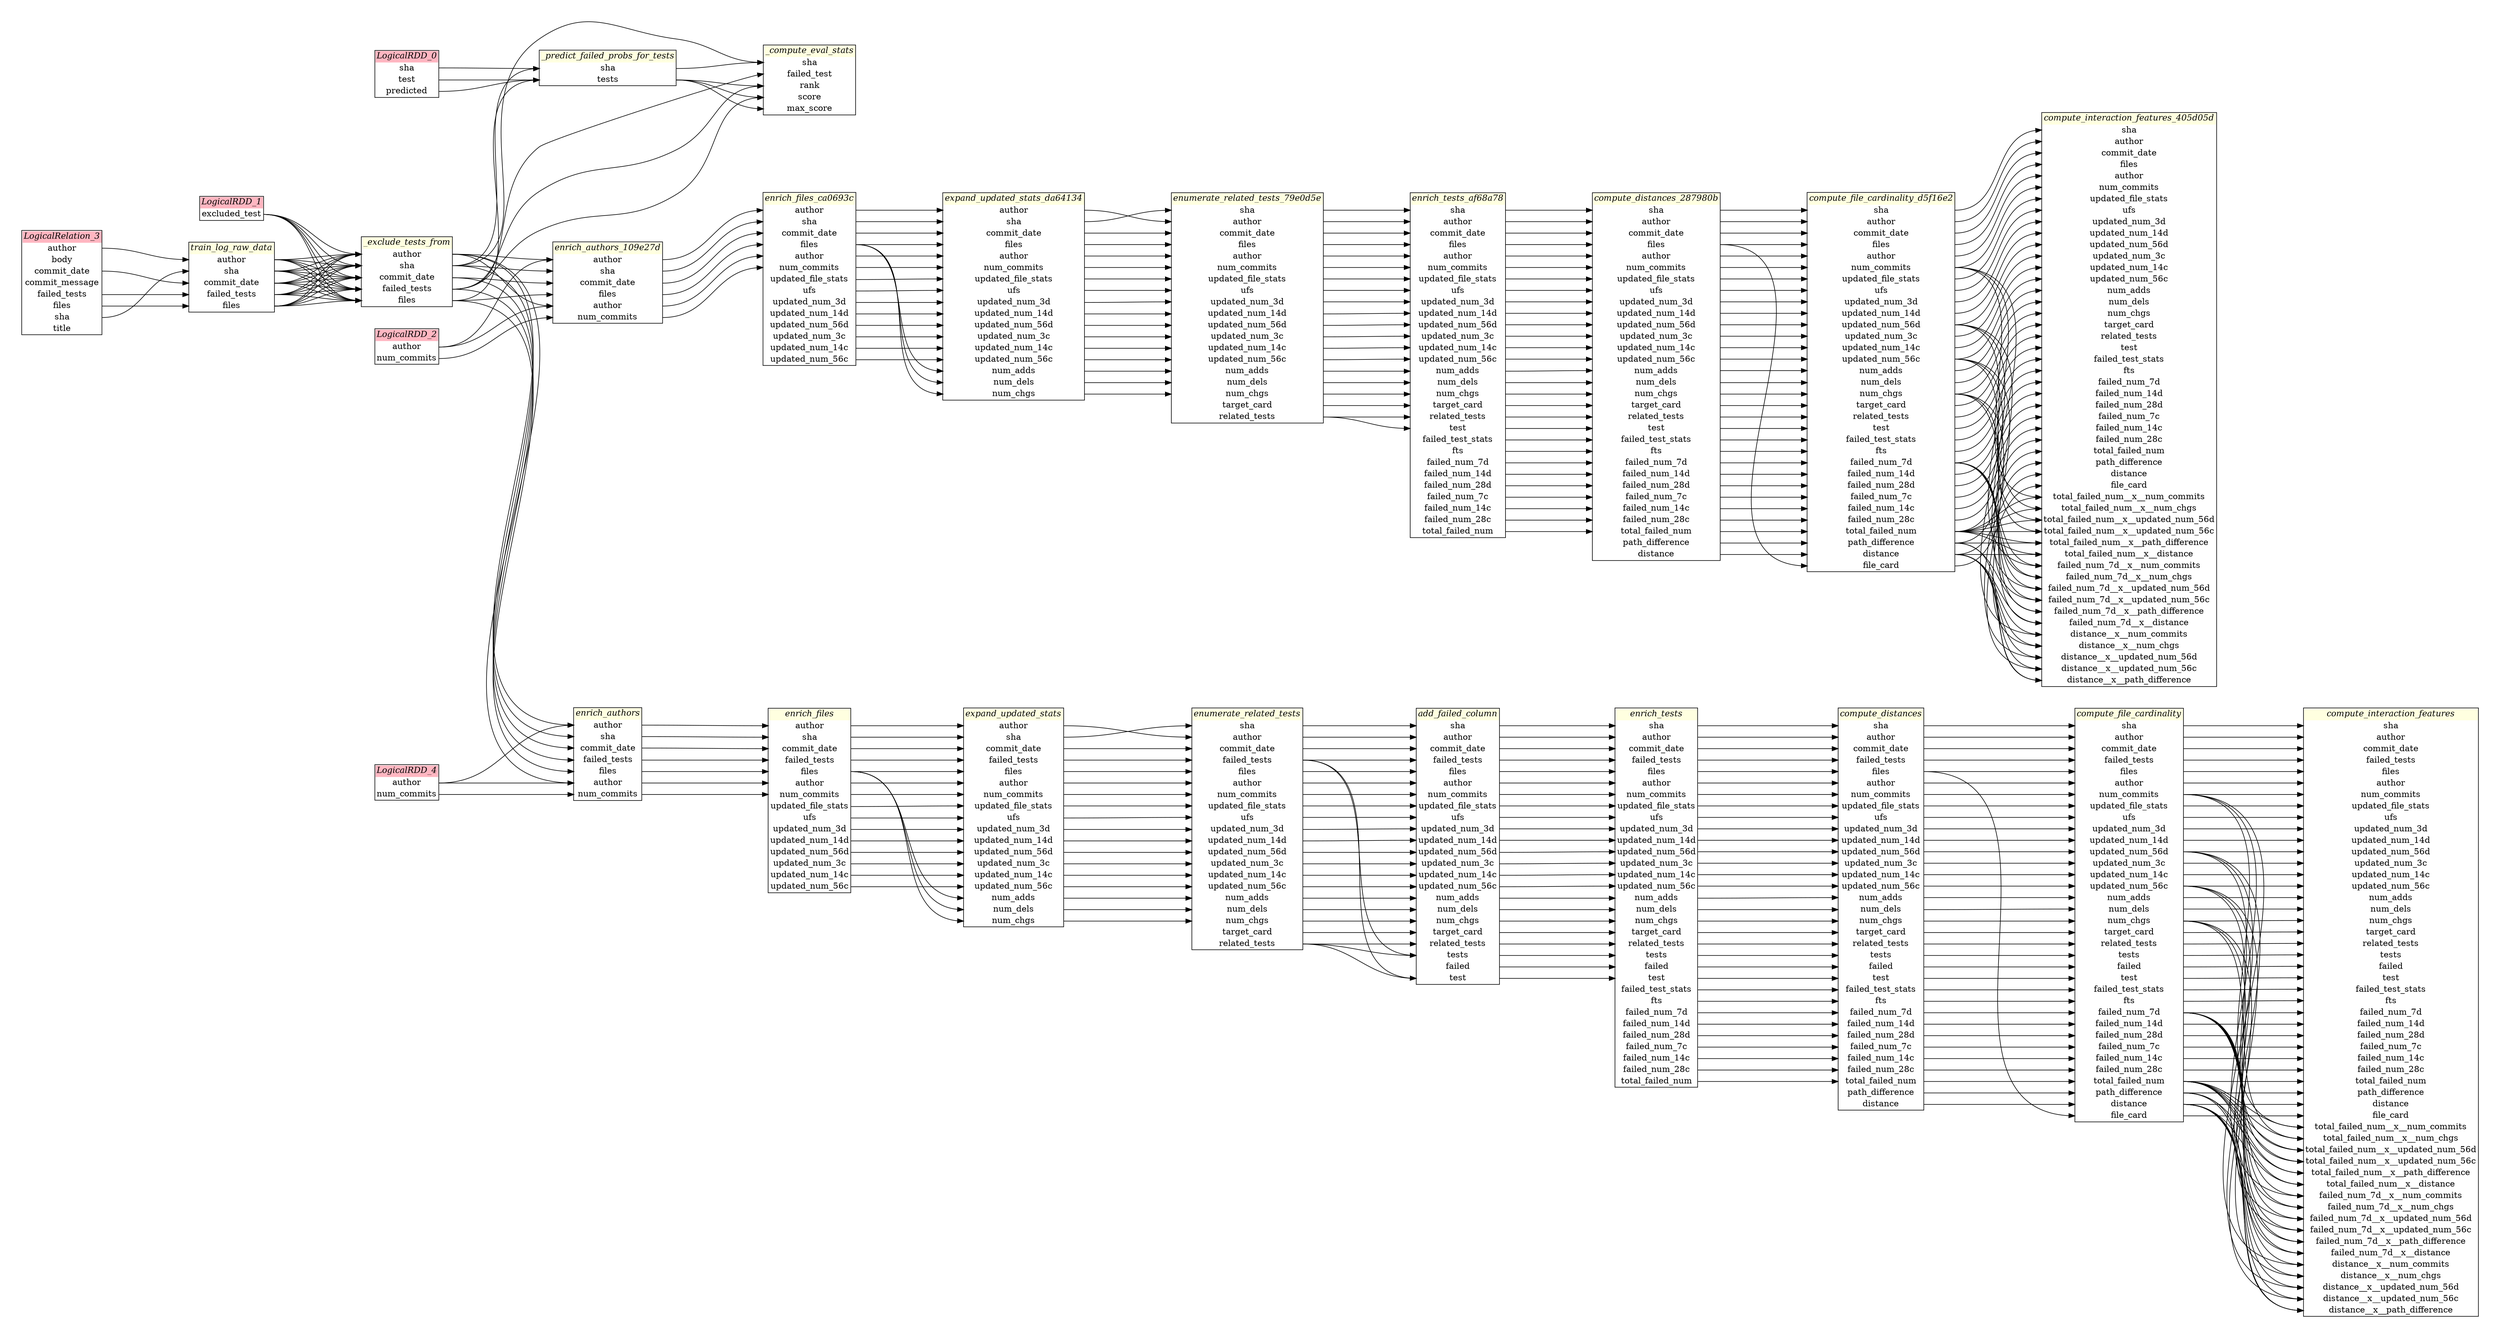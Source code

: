 
digraph {
  graph [pad="0.5", nodesep="0.5", ranksep="2", fontname="Helvetica"];
  node [shape=plain]
  rankdir=LR;

  
"LogicalRDD_0" [label=<
<table border="1" cellborder="0" cellspacing="0">
  <tr><td bgcolor="lightpink" port="nodeName"><i>LogicalRDD_0</i></td></tr>
  <tr><td port="0">sha</td></tr>
<tr><td port="1">test</td></tr>
<tr><td port="2">predicted</td></tr>
</table>>];
     

"LogicalRDD_1" [label=<
<table border="1" cellborder="0" cellspacing="0">
  <tr><td bgcolor="lightpink" port="nodeName"><i>LogicalRDD_1</i></td></tr>
  <tr><td port="0">excluded_test</td></tr>
</table>>];
     

"LogicalRDD_2" [label=<
<table border="1" cellborder="0" cellspacing="0">
  <tr><td bgcolor="lightpink" port="nodeName"><i>LogicalRDD_2</i></td></tr>
  <tr><td port="0">author</td></tr>
<tr><td port="1">num_commits</td></tr>
</table>>];
     

"LogicalRDD_4" [label=<
<table border="1" cellborder="0" cellspacing="0">
  <tr><td bgcolor="lightpink" port="nodeName"><i>LogicalRDD_4</i></td></tr>
  <tr><td port="0">author</td></tr>
<tr><td port="1">num_commits</td></tr>
</table>>];
     

"LogicalRelation_3" [label=<
<table border="1" cellborder="0" cellspacing="0">
  <tr><td bgcolor="lightpink" port="nodeName"><i>LogicalRelation_3</i></td></tr>
  <tr><td port="0">author</td></tr>
<tr><td port="1">body</td></tr>
<tr><td port="2">commit_date</td></tr>
<tr><td port="3">commit_message</td></tr>
<tr><td port="4">failed_tests</td></tr>
<tr><td port="5">files</td></tr>
<tr><td port="6">sha</td></tr>
<tr><td port="7">title</td></tr>
</table>>];
     

"_compute_eval_stats" [label=<
<table border="1" cellborder="0" cellspacing="0">
  <tr><td bgcolor="lightyellow" port="nodeName"><i>_compute_eval_stats</i></td></tr>
  <tr><td port="0">sha</td></tr>
<tr><td port="1">failed_test</td></tr>
<tr><td port="2">rank</td></tr>
<tr><td port="3">score</td></tr>
<tr><td port="4">max_score</td></tr>
</table>>];
     

"_exclude_tests_from" [label=<
<table border="1" cellborder="0" cellspacing="0">
  <tr><td bgcolor="lightyellow" port="nodeName"><i>_exclude_tests_from</i></td></tr>
  <tr><td port="0">author</td></tr>
<tr><td port="1">sha</td></tr>
<tr><td port="2">commit_date</td></tr>
<tr><td port="3">failed_tests</td></tr>
<tr><td port="4">files</td></tr>
</table>>];
     

"_predict_failed_probs_for_tests" [label=<
<table border="1" cellborder="0" cellspacing="0">
  <tr><td bgcolor="lightyellow" port="nodeName"><i>_predict_failed_probs_for_tests</i></td></tr>
  <tr><td port="0">sha</td></tr>
<tr><td port="1">tests</td></tr>
</table>>];
     

"add_failed_column" [label=<
<table border="1" cellborder="0" cellspacing="0">
  <tr><td bgcolor="lightyellow" port="nodeName"><i>add_failed_column</i></td></tr>
  <tr><td port="0">sha</td></tr>
<tr><td port="1">author</td></tr>
<tr><td port="2">commit_date</td></tr>
<tr><td port="3">failed_tests</td></tr>
<tr><td port="4">files</td></tr>
<tr><td port="5">author</td></tr>
<tr><td port="6">num_commits</td></tr>
<tr><td port="7">updated_file_stats</td></tr>
<tr><td port="8">ufs</td></tr>
<tr><td port="9">updated_num_3d</td></tr>
<tr><td port="10">updated_num_14d</td></tr>
<tr><td port="11">updated_num_56d</td></tr>
<tr><td port="12">updated_num_3c</td></tr>
<tr><td port="13">updated_num_14c</td></tr>
<tr><td port="14">updated_num_56c</td></tr>
<tr><td port="15">num_adds</td></tr>
<tr><td port="16">num_dels</td></tr>
<tr><td port="17">num_chgs</td></tr>
<tr><td port="18">target_card</td></tr>
<tr><td port="19">related_tests</td></tr>
<tr><td port="20">tests</td></tr>
<tr><td port="21">failed</td></tr>
<tr><td port="22">test</td></tr>
</table>>];
     

"compute_distances" [label=<
<table border="1" cellborder="0" cellspacing="0">
  <tr><td bgcolor="lightyellow" port="nodeName"><i>compute_distances</i></td></tr>
  <tr><td port="0">sha</td></tr>
<tr><td port="1">author</td></tr>
<tr><td port="2">commit_date</td></tr>
<tr><td port="3">failed_tests</td></tr>
<tr><td port="4">files</td></tr>
<tr><td port="5">author</td></tr>
<tr><td port="6">num_commits</td></tr>
<tr><td port="7">updated_file_stats</td></tr>
<tr><td port="8">ufs</td></tr>
<tr><td port="9">updated_num_3d</td></tr>
<tr><td port="10">updated_num_14d</td></tr>
<tr><td port="11">updated_num_56d</td></tr>
<tr><td port="12">updated_num_3c</td></tr>
<tr><td port="13">updated_num_14c</td></tr>
<tr><td port="14">updated_num_56c</td></tr>
<tr><td port="15">num_adds</td></tr>
<tr><td port="16">num_dels</td></tr>
<tr><td port="17">num_chgs</td></tr>
<tr><td port="18">target_card</td></tr>
<tr><td port="19">related_tests</td></tr>
<tr><td port="20">tests</td></tr>
<tr><td port="21">failed</td></tr>
<tr><td port="22">test</td></tr>
<tr><td port="23">failed_test_stats</td></tr>
<tr><td port="24">fts</td></tr>
<tr><td port="25">failed_num_7d</td></tr>
<tr><td port="26">failed_num_14d</td></tr>
<tr><td port="27">failed_num_28d</td></tr>
<tr><td port="28">failed_num_7c</td></tr>
<tr><td port="29">failed_num_14c</td></tr>
<tr><td port="30">failed_num_28c</td></tr>
<tr><td port="31">total_failed_num</td></tr>
<tr><td port="32">path_difference</td></tr>
<tr><td port="33">distance</td></tr>
</table>>];
     

"compute_distances_287980b" [label=<
<table border="1" cellborder="0" cellspacing="0">
  <tr><td bgcolor="lightyellow" port="nodeName"><i>compute_distances_287980b</i></td></tr>
  <tr><td port="0">sha</td></tr>
<tr><td port="1">author</td></tr>
<tr><td port="2">commit_date</td></tr>
<tr><td port="3">files</td></tr>
<tr><td port="4">author</td></tr>
<tr><td port="5">num_commits</td></tr>
<tr><td port="6">updated_file_stats</td></tr>
<tr><td port="7">ufs</td></tr>
<tr><td port="8">updated_num_3d</td></tr>
<tr><td port="9">updated_num_14d</td></tr>
<tr><td port="10">updated_num_56d</td></tr>
<tr><td port="11">updated_num_3c</td></tr>
<tr><td port="12">updated_num_14c</td></tr>
<tr><td port="13">updated_num_56c</td></tr>
<tr><td port="14">num_adds</td></tr>
<tr><td port="15">num_dels</td></tr>
<tr><td port="16">num_chgs</td></tr>
<tr><td port="17">target_card</td></tr>
<tr><td port="18">related_tests</td></tr>
<tr><td port="19">test</td></tr>
<tr><td port="20">failed_test_stats</td></tr>
<tr><td port="21">fts</td></tr>
<tr><td port="22">failed_num_7d</td></tr>
<tr><td port="23">failed_num_14d</td></tr>
<tr><td port="24">failed_num_28d</td></tr>
<tr><td port="25">failed_num_7c</td></tr>
<tr><td port="26">failed_num_14c</td></tr>
<tr><td port="27">failed_num_28c</td></tr>
<tr><td port="28">total_failed_num</td></tr>
<tr><td port="29">path_difference</td></tr>
<tr><td port="30">distance</td></tr>
</table>>];
     

"compute_file_cardinality" [label=<
<table border="1" cellborder="0" cellspacing="0">
  <tr><td bgcolor="lightyellow" port="nodeName"><i>compute_file_cardinality</i></td></tr>
  <tr><td port="0">sha</td></tr>
<tr><td port="1">author</td></tr>
<tr><td port="2">commit_date</td></tr>
<tr><td port="3">failed_tests</td></tr>
<tr><td port="4">files</td></tr>
<tr><td port="5">author</td></tr>
<tr><td port="6">num_commits</td></tr>
<tr><td port="7">updated_file_stats</td></tr>
<tr><td port="8">ufs</td></tr>
<tr><td port="9">updated_num_3d</td></tr>
<tr><td port="10">updated_num_14d</td></tr>
<tr><td port="11">updated_num_56d</td></tr>
<tr><td port="12">updated_num_3c</td></tr>
<tr><td port="13">updated_num_14c</td></tr>
<tr><td port="14">updated_num_56c</td></tr>
<tr><td port="15">num_adds</td></tr>
<tr><td port="16">num_dels</td></tr>
<tr><td port="17">num_chgs</td></tr>
<tr><td port="18">target_card</td></tr>
<tr><td port="19">related_tests</td></tr>
<tr><td port="20">tests</td></tr>
<tr><td port="21">failed</td></tr>
<tr><td port="22">test</td></tr>
<tr><td port="23">failed_test_stats</td></tr>
<tr><td port="24">fts</td></tr>
<tr><td port="25">failed_num_7d</td></tr>
<tr><td port="26">failed_num_14d</td></tr>
<tr><td port="27">failed_num_28d</td></tr>
<tr><td port="28">failed_num_7c</td></tr>
<tr><td port="29">failed_num_14c</td></tr>
<tr><td port="30">failed_num_28c</td></tr>
<tr><td port="31">total_failed_num</td></tr>
<tr><td port="32">path_difference</td></tr>
<tr><td port="33">distance</td></tr>
<tr><td port="34">file_card</td></tr>
</table>>];
     

"compute_file_cardinality_d5f16e2" [label=<
<table border="1" cellborder="0" cellspacing="0">
  <tr><td bgcolor="lightyellow" port="nodeName"><i>compute_file_cardinality_d5f16e2</i></td></tr>
  <tr><td port="0">sha</td></tr>
<tr><td port="1">author</td></tr>
<tr><td port="2">commit_date</td></tr>
<tr><td port="3">files</td></tr>
<tr><td port="4">author</td></tr>
<tr><td port="5">num_commits</td></tr>
<tr><td port="6">updated_file_stats</td></tr>
<tr><td port="7">ufs</td></tr>
<tr><td port="8">updated_num_3d</td></tr>
<tr><td port="9">updated_num_14d</td></tr>
<tr><td port="10">updated_num_56d</td></tr>
<tr><td port="11">updated_num_3c</td></tr>
<tr><td port="12">updated_num_14c</td></tr>
<tr><td port="13">updated_num_56c</td></tr>
<tr><td port="14">num_adds</td></tr>
<tr><td port="15">num_dels</td></tr>
<tr><td port="16">num_chgs</td></tr>
<tr><td port="17">target_card</td></tr>
<tr><td port="18">related_tests</td></tr>
<tr><td port="19">test</td></tr>
<tr><td port="20">failed_test_stats</td></tr>
<tr><td port="21">fts</td></tr>
<tr><td port="22">failed_num_7d</td></tr>
<tr><td port="23">failed_num_14d</td></tr>
<tr><td port="24">failed_num_28d</td></tr>
<tr><td port="25">failed_num_7c</td></tr>
<tr><td port="26">failed_num_14c</td></tr>
<tr><td port="27">failed_num_28c</td></tr>
<tr><td port="28">total_failed_num</td></tr>
<tr><td port="29">path_difference</td></tr>
<tr><td port="30">distance</td></tr>
<tr><td port="31">file_card</td></tr>
</table>>];
     

"compute_interaction_features" [label=<
<table border="1" cellborder="0" cellspacing="0">
  <tr><td bgcolor="lightyellow" port="nodeName"><i>compute_interaction_features</i></td></tr>
  <tr><td port="0">sha</td></tr>
<tr><td port="1">author</td></tr>
<tr><td port="2">commit_date</td></tr>
<tr><td port="3">failed_tests</td></tr>
<tr><td port="4">files</td></tr>
<tr><td port="5">author</td></tr>
<tr><td port="6">num_commits</td></tr>
<tr><td port="7">updated_file_stats</td></tr>
<tr><td port="8">ufs</td></tr>
<tr><td port="9">updated_num_3d</td></tr>
<tr><td port="10">updated_num_14d</td></tr>
<tr><td port="11">updated_num_56d</td></tr>
<tr><td port="12">updated_num_3c</td></tr>
<tr><td port="13">updated_num_14c</td></tr>
<tr><td port="14">updated_num_56c</td></tr>
<tr><td port="15">num_adds</td></tr>
<tr><td port="16">num_dels</td></tr>
<tr><td port="17">num_chgs</td></tr>
<tr><td port="18">target_card</td></tr>
<tr><td port="19">related_tests</td></tr>
<tr><td port="20">tests</td></tr>
<tr><td port="21">failed</td></tr>
<tr><td port="22">test</td></tr>
<tr><td port="23">failed_test_stats</td></tr>
<tr><td port="24">fts</td></tr>
<tr><td port="25">failed_num_7d</td></tr>
<tr><td port="26">failed_num_14d</td></tr>
<tr><td port="27">failed_num_28d</td></tr>
<tr><td port="28">failed_num_7c</td></tr>
<tr><td port="29">failed_num_14c</td></tr>
<tr><td port="30">failed_num_28c</td></tr>
<tr><td port="31">total_failed_num</td></tr>
<tr><td port="32">path_difference</td></tr>
<tr><td port="33">distance</td></tr>
<tr><td port="34">file_card</td></tr>
<tr><td port="35">total_failed_num__x__num_commits</td></tr>
<tr><td port="36">total_failed_num__x__num_chgs</td></tr>
<tr><td port="37">total_failed_num__x__updated_num_56d</td></tr>
<tr><td port="38">total_failed_num__x__updated_num_56c</td></tr>
<tr><td port="39">total_failed_num__x__path_difference</td></tr>
<tr><td port="40">total_failed_num__x__distance</td></tr>
<tr><td port="41">failed_num_7d__x__num_commits</td></tr>
<tr><td port="42">failed_num_7d__x__num_chgs</td></tr>
<tr><td port="43">failed_num_7d__x__updated_num_56d</td></tr>
<tr><td port="44">failed_num_7d__x__updated_num_56c</td></tr>
<tr><td port="45">failed_num_7d__x__path_difference</td></tr>
<tr><td port="46">failed_num_7d__x__distance</td></tr>
<tr><td port="47">distance__x__num_commits</td></tr>
<tr><td port="48">distance__x__num_chgs</td></tr>
<tr><td port="49">distance__x__updated_num_56d</td></tr>
<tr><td port="50">distance__x__updated_num_56c</td></tr>
<tr><td port="51">distance__x__path_difference</td></tr>
</table>>];
     

"compute_interaction_features_405d05d" [label=<
<table border="1" cellborder="0" cellspacing="0">
  <tr><td bgcolor="lightyellow" port="nodeName"><i>compute_interaction_features_405d05d</i></td></tr>
  <tr><td port="0">sha</td></tr>
<tr><td port="1">author</td></tr>
<tr><td port="2">commit_date</td></tr>
<tr><td port="3">files</td></tr>
<tr><td port="4">author</td></tr>
<tr><td port="5">num_commits</td></tr>
<tr><td port="6">updated_file_stats</td></tr>
<tr><td port="7">ufs</td></tr>
<tr><td port="8">updated_num_3d</td></tr>
<tr><td port="9">updated_num_14d</td></tr>
<tr><td port="10">updated_num_56d</td></tr>
<tr><td port="11">updated_num_3c</td></tr>
<tr><td port="12">updated_num_14c</td></tr>
<tr><td port="13">updated_num_56c</td></tr>
<tr><td port="14">num_adds</td></tr>
<tr><td port="15">num_dels</td></tr>
<tr><td port="16">num_chgs</td></tr>
<tr><td port="17">target_card</td></tr>
<tr><td port="18">related_tests</td></tr>
<tr><td port="19">test</td></tr>
<tr><td port="20">failed_test_stats</td></tr>
<tr><td port="21">fts</td></tr>
<tr><td port="22">failed_num_7d</td></tr>
<tr><td port="23">failed_num_14d</td></tr>
<tr><td port="24">failed_num_28d</td></tr>
<tr><td port="25">failed_num_7c</td></tr>
<tr><td port="26">failed_num_14c</td></tr>
<tr><td port="27">failed_num_28c</td></tr>
<tr><td port="28">total_failed_num</td></tr>
<tr><td port="29">path_difference</td></tr>
<tr><td port="30">distance</td></tr>
<tr><td port="31">file_card</td></tr>
<tr><td port="32">total_failed_num__x__num_commits</td></tr>
<tr><td port="33">total_failed_num__x__num_chgs</td></tr>
<tr><td port="34">total_failed_num__x__updated_num_56d</td></tr>
<tr><td port="35">total_failed_num__x__updated_num_56c</td></tr>
<tr><td port="36">total_failed_num__x__path_difference</td></tr>
<tr><td port="37">total_failed_num__x__distance</td></tr>
<tr><td port="38">failed_num_7d__x__num_commits</td></tr>
<tr><td port="39">failed_num_7d__x__num_chgs</td></tr>
<tr><td port="40">failed_num_7d__x__updated_num_56d</td></tr>
<tr><td port="41">failed_num_7d__x__updated_num_56c</td></tr>
<tr><td port="42">failed_num_7d__x__path_difference</td></tr>
<tr><td port="43">failed_num_7d__x__distance</td></tr>
<tr><td port="44">distance__x__num_commits</td></tr>
<tr><td port="45">distance__x__num_chgs</td></tr>
<tr><td port="46">distance__x__updated_num_56d</td></tr>
<tr><td port="47">distance__x__updated_num_56c</td></tr>
<tr><td port="48">distance__x__path_difference</td></tr>
</table>>];
     

"enrich_authors" [label=<
<table border="1" cellborder="0" cellspacing="0">
  <tr><td bgcolor="lightyellow" port="nodeName"><i>enrich_authors</i></td></tr>
  <tr><td port="0">author</td></tr>
<tr><td port="1">sha</td></tr>
<tr><td port="2">commit_date</td></tr>
<tr><td port="3">failed_tests</td></tr>
<tr><td port="4">files</td></tr>
<tr><td port="5">author</td></tr>
<tr><td port="6">num_commits</td></tr>
</table>>];
     

"enrich_authors_109e27d" [label=<
<table border="1" cellborder="0" cellspacing="0">
  <tr><td bgcolor="lightyellow" port="nodeName"><i>enrich_authors_109e27d</i></td></tr>
  <tr><td port="0">author</td></tr>
<tr><td port="1">sha</td></tr>
<tr><td port="2">commit_date</td></tr>
<tr><td port="3">files</td></tr>
<tr><td port="4">author</td></tr>
<tr><td port="5">num_commits</td></tr>
</table>>];
     

"enrich_files" [label=<
<table border="1" cellborder="0" cellspacing="0">
  <tr><td bgcolor="lightyellow" port="nodeName"><i>enrich_files</i></td></tr>
  <tr><td port="0">author</td></tr>
<tr><td port="1">sha</td></tr>
<tr><td port="2">commit_date</td></tr>
<tr><td port="3">failed_tests</td></tr>
<tr><td port="4">files</td></tr>
<tr><td port="5">author</td></tr>
<tr><td port="6">num_commits</td></tr>
<tr><td port="7">updated_file_stats</td></tr>
<tr><td port="8">ufs</td></tr>
<tr><td port="9">updated_num_3d</td></tr>
<tr><td port="10">updated_num_14d</td></tr>
<tr><td port="11">updated_num_56d</td></tr>
<tr><td port="12">updated_num_3c</td></tr>
<tr><td port="13">updated_num_14c</td></tr>
<tr><td port="14">updated_num_56c</td></tr>
</table>>];
     

"enrich_files_ca0693c" [label=<
<table border="1" cellborder="0" cellspacing="0">
  <tr><td bgcolor="lightyellow" port="nodeName"><i>enrich_files_ca0693c</i></td></tr>
  <tr><td port="0">author</td></tr>
<tr><td port="1">sha</td></tr>
<tr><td port="2">commit_date</td></tr>
<tr><td port="3">files</td></tr>
<tr><td port="4">author</td></tr>
<tr><td port="5">num_commits</td></tr>
<tr><td port="6">updated_file_stats</td></tr>
<tr><td port="7">ufs</td></tr>
<tr><td port="8">updated_num_3d</td></tr>
<tr><td port="9">updated_num_14d</td></tr>
<tr><td port="10">updated_num_56d</td></tr>
<tr><td port="11">updated_num_3c</td></tr>
<tr><td port="12">updated_num_14c</td></tr>
<tr><td port="13">updated_num_56c</td></tr>
</table>>];
     

"enrich_tests" [label=<
<table border="1" cellborder="0" cellspacing="0">
  <tr><td bgcolor="lightyellow" port="nodeName"><i>enrich_tests</i></td></tr>
  <tr><td port="0">sha</td></tr>
<tr><td port="1">author</td></tr>
<tr><td port="2">commit_date</td></tr>
<tr><td port="3">failed_tests</td></tr>
<tr><td port="4">files</td></tr>
<tr><td port="5">author</td></tr>
<tr><td port="6">num_commits</td></tr>
<tr><td port="7">updated_file_stats</td></tr>
<tr><td port="8">ufs</td></tr>
<tr><td port="9">updated_num_3d</td></tr>
<tr><td port="10">updated_num_14d</td></tr>
<tr><td port="11">updated_num_56d</td></tr>
<tr><td port="12">updated_num_3c</td></tr>
<tr><td port="13">updated_num_14c</td></tr>
<tr><td port="14">updated_num_56c</td></tr>
<tr><td port="15">num_adds</td></tr>
<tr><td port="16">num_dels</td></tr>
<tr><td port="17">num_chgs</td></tr>
<tr><td port="18">target_card</td></tr>
<tr><td port="19">related_tests</td></tr>
<tr><td port="20">tests</td></tr>
<tr><td port="21">failed</td></tr>
<tr><td port="22">test</td></tr>
<tr><td port="23">failed_test_stats</td></tr>
<tr><td port="24">fts</td></tr>
<tr><td port="25">failed_num_7d</td></tr>
<tr><td port="26">failed_num_14d</td></tr>
<tr><td port="27">failed_num_28d</td></tr>
<tr><td port="28">failed_num_7c</td></tr>
<tr><td port="29">failed_num_14c</td></tr>
<tr><td port="30">failed_num_28c</td></tr>
<tr><td port="31">total_failed_num</td></tr>
</table>>];
     

"enrich_tests_af68a78" [label=<
<table border="1" cellborder="0" cellspacing="0">
  <tr><td bgcolor="lightyellow" port="nodeName"><i>enrich_tests_af68a78</i></td></tr>
  <tr><td port="0">sha</td></tr>
<tr><td port="1">author</td></tr>
<tr><td port="2">commit_date</td></tr>
<tr><td port="3">files</td></tr>
<tr><td port="4">author</td></tr>
<tr><td port="5">num_commits</td></tr>
<tr><td port="6">updated_file_stats</td></tr>
<tr><td port="7">ufs</td></tr>
<tr><td port="8">updated_num_3d</td></tr>
<tr><td port="9">updated_num_14d</td></tr>
<tr><td port="10">updated_num_56d</td></tr>
<tr><td port="11">updated_num_3c</td></tr>
<tr><td port="12">updated_num_14c</td></tr>
<tr><td port="13">updated_num_56c</td></tr>
<tr><td port="14">num_adds</td></tr>
<tr><td port="15">num_dels</td></tr>
<tr><td port="16">num_chgs</td></tr>
<tr><td port="17">target_card</td></tr>
<tr><td port="18">related_tests</td></tr>
<tr><td port="19">test</td></tr>
<tr><td port="20">failed_test_stats</td></tr>
<tr><td port="21">fts</td></tr>
<tr><td port="22">failed_num_7d</td></tr>
<tr><td port="23">failed_num_14d</td></tr>
<tr><td port="24">failed_num_28d</td></tr>
<tr><td port="25">failed_num_7c</td></tr>
<tr><td port="26">failed_num_14c</td></tr>
<tr><td port="27">failed_num_28c</td></tr>
<tr><td port="28">total_failed_num</td></tr>
</table>>];
     

"enumerate_related_tests" [label=<
<table border="1" cellborder="0" cellspacing="0">
  <tr><td bgcolor="lightyellow" port="nodeName"><i>enumerate_related_tests</i></td></tr>
  <tr><td port="0">sha</td></tr>
<tr><td port="1">author</td></tr>
<tr><td port="2">commit_date</td></tr>
<tr><td port="3">failed_tests</td></tr>
<tr><td port="4">files</td></tr>
<tr><td port="5">author</td></tr>
<tr><td port="6">num_commits</td></tr>
<tr><td port="7">updated_file_stats</td></tr>
<tr><td port="8">ufs</td></tr>
<tr><td port="9">updated_num_3d</td></tr>
<tr><td port="10">updated_num_14d</td></tr>
<tr><td port="11">updated_num_56d</td></tr>
<tr><td port="12">updated_num_3c</td></tr>
<tr><td port="13">updated_num_14c</td></tr>
<tr><td port="14">updated_num_56c</td></tr>
<tr><td port="15">num_adds</td></tr>
<tr><td port="16">num_dels</td></tr>
<tr><td port="17">num_chgs</td></tr>
<tr><td port="18">target_card</td></tr>
<tr><td port="19">related_tests</td></tr>
</table>>];
     

"enumerate_related_tests_79e0d5e" [label=<
<table border="1" cellborder="0" cellspacing="0">
  <tr><td bgcolor="lightyellow" port="nodeName"><i>enumerate_related_tests_79e0d5e</i></td></tr>
  <tr><td port="0">sha</td></tr>
<tr><td port="1">author</td></tr>
<tr><td port="2">commit_date</td></tr>
<tr><td port="3">files</td></tr>
<tr><td port="4">author</td></tr>
<tr><td port="5">num_commits</td></tr>
<tr><td port="6">updated_file_stats</td></tr>
<tr><td port="7">ufs</td></tr>
<tr><td port="8">updated_num_3d</td></tr>
<tr><td port="9">updated_num_14d</td></tr>
<tr><td port="10">updated_num_56d</td></tr>
<tr><td port="11">updated_num_3c</td></tr>
<tr><td port="12">updated_num_14c</td></tr>
<tr><td port="13">updated_num_56c</td></tr>
<tr><td port="14">num_adds</td></tr>
<tr><td port="15">num_dels</td></tr>
<tr><td port="16">num_chgs</td></tr>
<tr><td port="17">target_card</td></tr>
<tr><td port="18">related_tests</td></tr>
</table>>];
     

"expand_updated_stats" [label=<
<table border="1" cellborder="0" cellspacing="0">
  <tr><td bgcolor="lightyellow" port="nodeName"><i>expand_updated_stats</i></td></tr>
  <tr><td port="0">author</td></tr>
<tr><td port="1">sha</td></tr>
<tr><td port="2">commit_date</td></tr>
<tr><td port="3">failed_tests</td></tr>
<tr><td port="4">files</td></tr>
<tr><td port="5">author</td></tr>
<tr><td port="6">num_commits</td></tr>
<tr><td port="7">updated_file_stats</td></tr>
<tr><td port="8">ufs</td></tr>
<tr><td port="9">updated_num_3d</td></tr>
<tr><td port="10">updated_num_14d</td></tr>
<tr><td port="11">updated_num_56d</td></tr>
<tr><td port="12">updated_num_3c</td></tr>
<tr><td port="13">updated_num_14c</td></tr>
<tr><td port="14">updated_num_56c</td></tr>
<tr><td port="15">num_adds</td></tr>
<tr><td port="16">num_dels</td></tr>
<tr><td port="17">num_chgs</td></tr>
</table>>];
     

"expand_updated_stats_da64134" [label=<
<table border="1" cellborder="0" cellspacing="0">
  <tr><td bgcolor="lightyellow" port="nodeName"><i>expand_updated_stats_da64134</i></td></tr>
  <tr><td port="0">author</td></tr>
<tr><td port="1">sha</td></tr>
<tr><td port="2">commit_date</td></tr>
<tr><td port="3">files</td></tr>
<tr><td port="4">author</td></tr>
<tr><td port="5">num_commits</td></tr>
<tr><td port="6">updated_file_stats</td></tr>
<tr><td port="7">ufs</td></tr>
<tr><td port="8">updated_num_3d</td></tr>
<tr><td port="9">updated_num_14d</td></tr>
<tr><td port="10">updated_num_56d</td></tr>
<tr><td port="11">updated_num_3c</td></tr>
<tr><td port="12">updated_num_14c</td></tr>
<tr><td port="13">updated_num_56c</td></tr>
<tr><td port="14">num_adds</td></tr>
<tr><td port="15">num_dels</td></tr>
<tr><td port="16">num_chgs</td></tr>
</table>>];
     

"train_log_raw_data" [label=<
<table border="1" cellborder="0" cellspacing="0">
  <tr><td bgcolor="lightyellow" port="nodeName"><i>train_log_raw_data</i></td></tr>
  <tr><td port="0">author</td></tr>
<tr><td port="1">sha</td></tr>
<tr><td port="2">commit_date</td></tr>
<tr><td port="3">failed_tests</td></tr>
<tr><td port="4">files</td></tr>
</table>>];
     
  "LogicalRDD_0":0 -> "_predict_failed_probs_for_tests":0
"LogicalRDD_0":1 -> "_predict_failed_probs_for_tests":1
"LogicalRDD_0":2 -> "_predict_failed_probs_for_tests":1
"LogicalRDD_1":0 -> "_exclude_tests_from":0
"LogicalRDD_1":0 -> "_exclude_tests_from":1
"LogicalRDD_1":0 -> "_exclude_tests_from":2
"LogicalRDD_1":0 -> "_exclude_tests_from":3
"LogicalRDD_1":0 -> "_exclude_tests_from":4
"LogicalRDD_2":0 -> "enrich_authors_109e27d":0
"LogicalRDD_2":0 -> "enrich_authors_109e27d":4
"LogicalRDD_2":1 -> "enrich_authors_109e27d":5
"LogicalRDD_4":0 -> "enrich_authors":0
"LogicalRDD_4":0 -> "enrich_authors":5
"LogicalRDD_4":1 -> "enrich_authors":6
"LogicalRelation_3":0 -> "train_log_raw_data":0
"LogicalRelation_3":2 -> "train_log_raw_data":2
"LogicalRelation_3":4 -> "train_log_raw_data":3
"LogicalRelation_3":5 -> "train_log_raw_data":4
"LogicalRelation_3":6 -> "train_log_raw_data":1
"_exclude_tests_from":0 -> "enrich_authors":0
"_exclude_tests_from":0 -> "enrich_authors":5
"_exclude_tests_from":0 -> "enrich_authors_109e27d":0
"_exclude_tests_from":0 -> "enrich_authors_109e27d":4
"_exclude_tests_from":1 -> "_compute_eval_stats":0
"_exclude_tests_from":1 -> "_predict_failed_probs_for_tests":0
"_exclude_tests_from":1 -> "enrich_authors":1
"_exclude_tests_from":1 -> "enrich_authors_109e27d":1
"_exclude_tests_from":2 -> "enrich_authors":2
"_exclude_tests_from":2 -> "enrich_authors_109e27d":2
"_exclude_tests_from":3 -> "_compute_eval_stats":1
"_exclude_tests_from":3 -> "_compute_eval_stats":2
"_exclude_tests_from":3 -> "_compute_eval_stats":3
"_exclude_tests_from":3 -> "enrich_authors":3
"_exclude_tests_from":4 -> "_predict_failed_probs_for_tests":1
"_exclude_tests_from":4 -> "enrich_authors":4
"_exclude_tests_from":4 -> "enrich_authors_109e27d":3
"_predict_failed_probs_for_tests":0 -> "_compute_eval_stats":0
"_predict_failed_probs_for_tests":1 -> "_compute_eval_stats":2
"_predict_failed_probs_for_tests":1 -> "_compute_eval_stats":3
"_predict_failed_probs_for_tests":1 -> "_compute_eval_stats":4
"add_failed_column":0 -> "enrich_tests":0
"add_failed_column":1 -> "enrich_tests":1
"add_failed_column":10 -> "enrich_tests":10
"add_failed_column":11 -> "enrich_tests":11
"add_failed_column":12 -> "enrich_tests":12
"add_failed_column":13 -> "enrich_tests":13
"add_failed_column":14 -> "enrich_tests":14
"add_failed_column":15 -> "enrich_tests":15
"add_failed_column":16 -> "enrich_tests":16
"add_failed_column":17 -> "enrich_tests":17
"add_failed_column":18 -> "enrich_tests":18
"add_failed_column":19 -> "enrich_tests":19
"add_failed_column":2 -> "enrich_tests":2
"add_failed_column":20 -> "enrich_tests":20
"add_failed_column":21 -> "enrich_tests":21
"add_failed_column":22 -> "enrich_tests":22
"add_failed_column":3 -> "enrich_tests":3
"add_failed_column":4 -> "enrich_tests":4
"add_failed_column":5 -> "enrich_tests":5
"add_failed_column":6 -> "enrich_tests":6
"add_failed_column":7 -> "enrich_tests":7
"add_failed_column":8 -> "enrich_tests":8
"add_failed_column":9 -> "enrich_tests":9
"compute_distances":0 -> "compute_file_cardinality":0
"compute_distances":1 -> "compute_file_cardinality":1
"compute_distances":10 -> "compute_file_cardinality":10
"compute_distances":11 -> "compute_file_cardinality":11
"compute_distances":12 -> "compute_file_cardinality":12
"compute_distances":13 -> "compute_file_cardinality":13
"compute_distances":14 -> "compute_file_cardinality":14
"compute_distances":15 -> "compute_file_cardinality":15
"compute_distances":16 -> "compute_file_cardinality":16
"compute_distances":17 -> "compute_file_cardinality":17
"compute_distances":18 -> "compute_file_cardinality":18
"compute_distances":19 -> "compute_file_cardinality":19
"compute_distances":2 -> "compute_file_cardinality":2
"compute_distances":20 -> "compute_file_cardinality":20
"compute_distances":21 -> "compute_file_cardinality":21
"compute_distances":22 -> "compute_file_cardinality":22
"compute_distances":23 -> "compute_file_cardinality":23
"compute_distances":24 -> "compute_file_cardinality":24
"compute_distances":25 -> "compute_file_cardinality":25
"compute_distances":26 -> "compute_file_cardinality":26
"compute_distances":27 -> "compute_file_cardinality":27
"compute_distances":28 -> "compute_file_cardinality":28
"compute_distances":29 -> "compute_file_cardinality":29
"compute_distances":3 -> "compute_file_cardinality":3
"compute_distances":30 -> "compute_file_cardinality":30
"compute_distances":31 -> "compute_file_cardinality":31
"compute_distances":32 -> "compute_file_cardinality":32
"compute_distances":33 -> "compute_file_cardinality":33
"compute_distances":4 -> "compute_file_cardinality":34
"compute_distances":4 -> "compute_file_cardinality":4
"compute_distances":5 -> "compute_file_cardinality":5
"compute_distances":6 -> "compute_file_cardinality":6
"compute_distances":7 -> "compute_file_cardinality":7
"compute_distances":8 -> "compute_file_cardinality":8
"compute_distances":9 -> "compute_file_cardinality":9
"compute_distances_287980b":0 -> "compute_file_cardinality_d5f16e2":0
"compute_distances_287980b":1 -> "compute_file_cardinality_d5f16e2":1
"compute_distances_287980b":10 -> "compute_file_cardinality_d5f16e2":10
"compute_distances_287980b":11 -> "compute_file_cardinality_d5f16e2":11
"compute_distances_287980b":12 -> "compute_file_cardinality_d5f16e2":12
"compute_distances_287980b":13 -> "compute_file_cardinality_d5f16e2":13
"compute_distances_287980b":14 -> "compute_file_cardinality_d5f16e2":14
"compute_distances_287980b":15 -> "compute_file_cardinality_d5f16e2":15
"compute_distances_287980b":16 -> "compute_file_cardinality_d5f16e2":16
"compute_distances_287980b":17 -> "compute_file_cardinality_d5f16e2":17
"compute_distances_287980b":18 -> "compute_file_cardinality_d5f16e2":18
"compute_distances_287980b":19 -> "compute_file_cardinality_d5f16e2":19
"compute_distances_287980b":2 -> "compute_file_cardinality_d5f16e2":2
"compute_distances_287980b":20 -> "compute_file_cardinality_d5f16e2":20
"compute_distances_287980b":21 -> "compute_file_cardinality_d5f16e2":21
"compute_distances_287980b":22 -> "compute_file_cardinality_d5f16e2":22
"compute_distances_287980b":23 -> "compute_file_cardinality_d5f16e2":23
"compute_distances_287980b":24 -> "compute_file_cardinality_d5f16e2":24
"compute_distances_287980b":25 -> "compute_file_cardinality_d5f16e2":25
"compute_distances_287980b":26 -> "compute_file_cardinality_d5f16e2":26
"compute_distances_287980b":27 -> "compute_file_cardinality_d5f16e2":27
"compute_distances_287980b":28 -> "compute_file_cardinality_d5f16e2":28
"compute_distances_287980b":29 -> "compute_file_cardinality_d5f16e2":29
"compute_distances_287980b":3 -> "compute_file_cardinality_d5f16e2":3
"compute_distances_287980b":3 -> "compute_file_cardinality_d5f16e2":31
"compute_distances_287980b":30 -> "compute_file_cardinality_d5f16e2":30
"compute_distances_287980b":4 -> "compute_file_cardinality_d5f16e2":4
"compute_distances_287980b":5 -> "compute_file_cardinality_d5f16e2":5
"compute_distances_287980b":6 -> "compute_file_cardinality_d5f16e2":6
"compute_distances_287980b":7 -> "compute_file_cardinality_d5f16e2":7
"compute_distances_287980b":8 -> "compute_file_cardinality_d5f16e2":8
"compute_distances_287980b":9 -> "compute_file_cardinality_d5f16e2":9
"compute_file_cardinality":0 -> "compute_interaction_features":0
"compute_file_cardinality":1 -> "compute_interaction_features":1
"compute_file_cardinality":10 -> "compute_interaction_features":10
"compute_file_cardinality":11 -> "compute_interaction_features":11
"compute_file_cardinality":11 -> "compute_interaction_features":37
"compute_file_cardinality":11 -> "compute_interaction_features":43
"compute_file_cardinality":11 -> "compute_interaction_features":49
"compute_file_cardinality":12 -> "compute_interaction_features":12
"compute_file_cardinality":13 -> "compute_interaction_features":13
"compute_file_cardinality":14 -> "compute_interaction_features":14
"compute_file_cardinality":14 -> "compute_interaction_features":38
"compute_file_cardinality":14 -> "compute_interaction_features":44
"compute_file_cardinality":14 -> "compute_interaction_features":50
"compute_file_cardinality":15 -> "compute_interaction_features":15
"compute_file_cardinality":16 -> "compute_interaction_features":16
"compute_file_cardinality":17 -> "compute_interaction_features":17
"compute_file_cardinality":17 -> "compute_interaction_features":36
"compute_file_cardinality":17 -> "compute_interaction_features":42
"compute_file_cardinality":17 -> "compute_interaction_features":48
"compute_file_cardinality":18 -> "compute_interaction_features":18
"compute_file_cardinality":19 -> "compute_interaction_features":19
"compute_file_cardinality":2 -> "compute_interaction_features":2
"compute_file_cardinality":20 -> "compute_interaction_features":20
"compute_file_cardinality":21 -> "compute_interaction_features":21
"compute_file_cardinality":22 -> "compute_interaction_features":22
"compute_file_cardinality":23 -> "compute_interaction_features":23
"compute_file_cardinality":24 -> "compute_interaction_features":24
"compute_file_cardinality":25 -> "compute_interaction_features":25
"compute_file_cardinality":25 -> "compute_interaction_features":41
"compute_file_cardinality":25 -> "compute_interaction_features":42
"compute_file_cardinality":25 -> "compute_interaction_features":43
"compute_file_cardinality":25 -> "compute_interaction_features":44
"compute_file_cardinality":25 -> "compute_interaction_features":45
"compute_file_cardinality":25 -> "compute_interaction_features":46
"compute_file_cardinality":26 -> "compute_interaction_features":26
"compute_file_cardinality":27 -> "compute_interaction_features":27
"compute_file_cardinality":28 -> "compute_interaction_features":28
"compute_file_cardinality":29 -> "compute_interaction_features":29
"compute_file_cardinality":3 -> "compute_interaction_features":3
"compute_file_cardinality":30 -> "compute_interaction_features":30
"compute_file_cardinality":31 -> "compute_interaction_features":31
"compute_file_cardinality":31 -> "compute_interaction_features":35
"compute_file_cardinality":31 -> "compute_interaction_features":36
"compute_file_cardinality":31 -> "compute_interaction_features":37
"compute_file_cardinality":31 -> "compute_interaction_features":38
"compute_file_cardinality":31 -> "compute_interaction_features":39
"compute_file_cardinality":31 -> "compute_interaction_features":40
"compute_file_cardinality":32 -> "compute_interaction_features":32
"compute_file_cardinality":32 -> "compute_interaction_features":39
"compute_file_cardinality":32 -> "compute_interaction_features":45
"compute_file_cardinality":32 -> "compute_interaction_features":51
"compute_file_cardinality":33 -> "compute_interaction_features":33
"compute_file_cardinality":33 -> "compute_interaction_features":40
"compute_file_cardinality":33 -> "compute_interaction_features":46
"compute_file_cardinality":33 -> "compute_interaction_features":47
"compute_file_cardinality":33 -> "compute_interaction_features":48
"compute_file_cardinality":33 -> "compute_interaction_features":49
"compute_file_cardinality":33 -> "compute_interaction_features":50
"compute_file_cardinality":33 -> "compute_interaction_features":51
"compute_file_cardinality":34 -> "compute_interaction_features":34
"compute_file_cardinality":4 -> "compute_interaction_features":4
"compute_file_cardinality":5 -> "compute_interaction_features":5
"compute_file_cardinality":6 -> "compute_interaction_features":35
"compute_file_cardinality":6 -> "compute_interaction_features":41
"compute_file_cardinality":6 -> "compute_interaction_features":47
"compute_file_cardinality":6 -> "compute_interaction_features":6
"compute_file_cardinality":7 -> "compute_interaction_features":7
"compute_file_cardinality":8 -> "compute_interaction_features":8
"compute_file_cardinality":9 -> "compute_interaction_features":9
"compute_file_cardinality_d5f16e2":0 -> "compute_interaction_features_405d05d":0
"compute_file_cardinality_d5f16e2":1 -> "compute_interaction_features_405d05d":1
"compute_file_cardinality_d5f16e2":10 -> "compute_interaction_features_405d05d":10
"compute_file_cardinality_d5f16e2":10 -> "compute_interaction_features_405d05d":34
"compute_file_cardinality_d5f16e2":10 -> "compute_interaction_features_405d05d":40
"compute_file_cardinality_d5f16e2":10 -> "compute_interaction_features_405d05d":46
"compute_file_cardinality_d5f16e2":11 -> "compute_interaction_features_405d05d":11
"compute_file_cardinality_d5f16e2":12 -> "compute_interaction_features_405d05d":12
"compute_file_cardinality_d5f16e2":13 -> "compute_interaction_features_405d05d":13
"compute_file_cardinality_d5f16e2":13 -> "compute_interaction_features_405d05d":35
"compute_file_cardinality_d5f16e2":13 -> "compute_interaction_features_405d05d":41
"compute_file_cardinality_d5f16e2":13 -> "compute_interaction_features_405d05d":47
"compute_file_cardinality_d5f16e2":14 -> "compute_interaction_features_405d05d":14
"compute_file_cardinality_d5f16e2":15 -> "compute_interaction_features_405d05d":15
"compute_file_cardinality_d5f16e2":16 -> "compute_interaction_features_405d05d":16
"compute_file_cardinality_d5f16e2":16 -> "compute_interaction_features_405d05d":33
"compute_file_cardinality_d5f16e2":16 -> "compute_interaction_features_405d05d":39
"compute_file_cardinality_d5f16e2":16 -> "compute_interaction_features_405d05d":45
"compute_file_cardinality_d5f16e2":17 -> "compute_interaction_features_405d05d":17
"compute_file_cardinality_d5f16e2":18 -> "compute_interaction_features_405d05d":18
"compute_file_cardinality_d5f16e2":19 -> "compute_interaction_features_405d05d":19
"compute_file_cardinality_d5f16e2":2 -> "compute_interaction_features_405d05d":2
"compute_file_cardinality_d5f16e2":20 -> "compute_interaction_features_405d05d":20
"compute_file_cardinality_d5f16e2":21 -> "compute_interaction_features_405d05d":21
"compute_file_cardinality_d5f16e2":22 -> "compute_interaction_features_405d05d":22
"compute_file_cardinality_d5f16e2":22 -> "compute_interaction_features_405d05d":38
"compute_file_cardinality_d5f16e2":22 -> "compute_interaction_features_405d05d":39
"compute_file_cardinality_d5f16e2":22 -> "compute_interaction_features_405d05d":40
"compute_file_cardinality_d5f16e2":22 -> "compute_interaction_features_405d05d":41
"compute_file_cardinality_d5f16e2":22 -> "compute_interaction_features_405d05d":42
"compute_file_cardinality_d5f16e2":22 -> "compute_interaction_features_405d05d":43
"compute_file_cardinality_d5f16e2":23 -> "compute_interaction_features_405d05d":23
"compute_file_cardinality_d5f16e2":24 -> "compute_interaction_features_405d05d":24
"compute_file_cardinality_d5f16e2":25 -> "compute_interaction_features_405d05d":25
"compute_file_cardinality_d5f16e2":26 -> "compute_interaction_features_405d05d":26
"compute_file_cardinality_d5f16e2":27 -> "compute_interaction_features_405d05d":27
"compute_file_cardinality_d5f16e2":28 -> "compute_interaction_features_405d05d":28
"compute_file_cardinality_d5f16e2":28 -> "compute_interaction_features_405d05d":32
"compute_file_cardinality_d5f16e2":28 -> "compute_interaction_features_405d05d":33
"compute_file_cardinality_d5f16e2":28 -> "compute_interaction_features_405d05d":34
"compute_file_cardinality_d5f16e2":28 -> "compute_interaction_features_405d05d":35
"compute_file_cardinality_d5f16e2":28 -> "compute_interaction_features_405d05d":36
"compute_file_cardinality_d5f16e2":28 -> "compute_interaction_features_405d05d":37
"compute_file_cardinality_d5f16e2":29 -> "compute_interaction_features_405d05d":29
"compute_file_cardinality_d5f16e2":29 -> "compute_interaction_features_405d05d":36
"compute_file_cardinality_d5f16e2":29 -> "compute_interaction_features_405d05d":42
"compute_file_cardinality_d5f16e2":29 -> "compute_interaction_features_405d05d":48
"compute_file_cardinality_d5f16e2":3 -> "compute_interaction_features_405d05d":3
"compute_file_cardinality_d5f16e2":30 -> "compute_interaction_features_405d05d":30
"compute_file_cardinality_d5f16e2":30 -> "compute_interaction_features_405d05d":37
"compute_file_cardinality_d5f16e2":30 -> "compute_interaction_features_405d05d":43
"compute_file_cardinality_d5f16e2":30 -> "compute_interaction_features_405d05d":44
"compute_file_cardinality_d5f16e2":30 -> "compute_interaction_features_405d05d":45
"compute_file_cardinality_d5f16e2":30 -> "compute_interaction_features_405d05d":46
"compute_file_cardinality_d5f16e2":30 -> "compute_interaction_features_405d05d":47
"compute_file_cardinality_d5f16e2":30 -> "compute_interaction_features_405d05d":48
"compute_file_cardinality_d5f16e2":31 -> "compute_interaction_features_405d05d":31
"compute_file_cardinality_d5f16e2":4 -> "compute_interaction_features_405d05d":4
"compute_file_cardinality_d5f16e2":5 -> "compute_interaction_features_405d05d":32
"compute_file_cardinality_d5f16e2":5 -> "compute_interaction_features_405d05d":38
"compute_file_cardinality_d5f16e2":5 -> "compute_interaction_features_405d05d":44
"compute_file_cardinality_d5f16e2":5 -> "compute_interaction_features_405d05d":5
"compute_file_cardinality_d5f16e2":6 -> "compute_interaction_features_405d05d":6
"compute_file_cardinality_d5f16e2":7 -> "compute_interaction_features_405d05d":7
"compute_file_cardinality_d5f16e2":8 -> "compute_interaction_features_405d05d":8
"compute_file_cardinality_d5f16e2":9 -> "compute_interaction_features_405d05d":9
"enrich_authors":0 -> "enrich_files":0
"enrich_authors":1 -> "enrich_files":1
"enrich_authors":2 -> "enrich_files":2
"enrich_authors":3 -> "enrich_files":3
"enrich_authors":4 -> "enrich_files":4
"enrich_authors":5 -> "enrich_files":5
"enrich_authors":6 -> "enrich_files":6
"enrich_authors_109e27d":0 -> "enrich_files_ca0693c":0
"enrich_authors_109e27d":1 -> "enrich_files_ca0693c":1
"enrich_authors_109e27d":2 -> "enrich_files_ca0693c":2
"enrich_authors_109e27d":3 -> "enrich_files_ca0693c":3
"enrich_authors_109e27d":4 -> "enrich_files_ca0693c":4
"enrich_authors_109e27d":5 -> "enrich_files_ca0693c":5
"enrich_files":0 -> "expand_updated_stats":0
"enrich_files":1 -> "expand_updated_stats":1
"enrich_files":10 -> "expand_updated_stats":10
"enrich_files":11 -> "expand_updated_stats":11
"enrich_files":12 -> "expand_updated_stats":12
"enrich_files":13 -> "expand_updated_stats":13
"enrich_files":14 -> "expand_updated_stats":14
"enrich_files":2 -> "expand_updated_stats":2
"enrich_files":3 -> "expand_updated_stats":3
"enrich_files":4 -> "expand_updated_stats":15
"enrich_files":4 -> "expand_updated_stats":16
"enrich_files":4 -> "expand_updated_stats":17
"enrich_files":4 -> "expand_updated_stats":4
"enrich_files":5 -> "expand_updated_stats":5
"enrich_files":6 -> "expand_updated_stats":6
"enrich_files":7 -> "expand_updated_stats":7
"enrich_files":8 -> "expand_updated_stats":8
"enrich_files":9 -> "expand_updated_stats":9
"enrich_files_ca0693c":0 -> "expand_updated_stats_da64134":0
"enrich_files_ca0693c":1 -> "expand_updated_stats_da64134":1
"enrich_files_ca0693c":10 -> "expand_updated_stats_da64134":10
"enrich_files_ca0693c":11 -> "expand_updated_stats_da64134":11
"enrich_files_ca0693c":12 -> "expand_updated_stats_da64134":12
"enrich_files_ca0693c":13 -> "expand_updated_stats_da64134":13
"enrich_files_ca0693c":2 -> "expand_updated_stats_da64134":2
"enrich_files_ca0693c":3 -> "expand_updated_stats_da64134":14
"enrich_files_ca0693c":3 -> "expand_updated_stats_da64134":15
"enrich_files_ca0693c":3 -> "expand_updated_stats_da64134":16
"enrich_files_ca0693c":3 -> "expand_updated_stats_da64134":3
"enrich_files_ca0693c":4 -> "expand_updated_stats_da64134":4
"enrich_files_ca0693c":5 -> "expand_updated_stats_da64134":5
"enrich_files_ca0693c":6 -> "expand_updated_stats_da64134":6
"enrich_files_ca0693c":7 -> "expand_updated_stats_da64134":7
"enrich_files_ca0693c":8 -> "expand_updated_stats_da64134":8
"enrich_files_ca0693c":9 -> "expand_updated_stats_da64134":9
"enrich_tests":0 -> "compute_distances":0
"enrich_tests":1 -> "compute_distances":1
"enrich_tests":10 -> "compute_distances":10
"enrich_tests":11 -> "compute_distances":11
"enrich_tests":12 -> "compute_distances":12
"enrich_tests":13 -> "compute_distances":13
"enrich_tests":14 -> "compute_distances":14
"enrich_tests":15 -> "compute_distances":15
"enrich_tests":16 -> "compute_distances":16
"enrich_tests":17 -> "compute_distances":17
"enrich_tests":18 -> "compute_distances":18
"enrich_tests":19 -> "compute_distances":19
"enrich_tests":2 -> "compute_distances":2
"enrich_tests":20 -> "compute_distances":20
"enrich_tests":21 -> "compute_distances":21
"enrich_tests":22 -> "compute_distances":22
"enrich_tests":23 -> "compute_distances":23
"enrich_tests":24 -> "compute_distances":24
"enrich_tests":25 -> "compute_distances":25
"enrich_tests":26 -> "compute_distances":26
"enrich_tests":27 -> "compute_distances":27
"enrich_tests":28 -> "compute_distances":28
"enrich_tests":29 -> "compute_distances":29
"enrich_tests":3 -> "compute_distances":3
"enrich_tests":30 -> "compute_distances":30
"enrich_tests":31 -> "compute_distances":31
"enrich_tests":4 -> "compute_distances":4
"enrich_tests":5 -> "compute_distances":5
"enrich_tests":6 -> "compute_distances":6
"enrich_tests":7 -> "compute_distances":7
"enrich_tests":8 -> "compute_distances":8
"enrich_tests":9 -> "compute_distances":9
"enrich_tests_af68a78":0 -> "compute_distances_287980b":0
"enrich_tests_af68a78":1 -> "compute_distances_287980b":1
"enrich_tests_af68a78":10 -> "compute_distances_287980b":10
"enrich_tests_af68a78":11 -> "compute_distances_287980b":11
"enrich_tests_af68a78":12 -> "compute_distances_287980b":12
"enrich_tests_af68a78":13 -> "compute_distances_287980b":13
"enrich_tests_af68a78":14 -> "compute_distances_287980b":14
"enrich_tests_af68a78":15 -> "compute_distances_287980b":15
"enrich_tests_af68a78":16 -> "compute_distances_287980b":16
"enrich_tests_af68a78":17 -> "compute_distances_287980b":17
"enrich_tests_af68a78":18 -> "compute_distances_287980b":18
"enrich_tests_af68a78":19 -> "compute_distances_287980b":19
"enrich_tests_af68a78":2 -> "compute_distances_287980b":2
"enrich_tests_af68a78":20 -> "compute_distances_287980b":20
"enrich_tests_af68a78":21 -> "compute_distances_287980b":21
"enrich_tests_af68a78":22 -> "compute_distances_287980b":22
"enrich_tests_af68a78":23 -> "compute_distances_287980b":23
"enrich_tests_af68a78":24 -> "compute_distances_287980b":24
"enrich_tests_af68a78":25 -> "compute_distances_287980b":25
"enrich_tests_af68a78":26 -> "compute_distances_287980b":26
"enrich_tests_af68a78":27 -> "compute_distances_287980b":27
"enrich_tests_af68a78":28 -> "compute_distances_287980b":28
"enrich_tests_af68a78":3 -> "compute_distances_287980b":3
"enrich_tests_af68a78":4 -> "compute_distances_287980b":4
"enrich_tests_af68a78":5 -> "compute_distances_287980b":5
"enrich_tests_af68a78":6 -> "compute_distances_287980b":6
"enrich_tests_af68a78":7 -> "compute_distances_287980b":7
"enrich_tests_af68a78":8 -> "compute_distances_287980b":8
"enrich_tests_af68a78":9 -> "compute_distances_287980b":9
"enumerate_related_tests":0 -> "add_failed_column":0
"enumerate_related_tests":1 -> "add_failed_column":1
"enumerate_related_tests":10 -> "add_failed_column":10
"enumerate_related_tests":11 -> "add_failed_column":11
"enumerate_related_tests":12 -> "add_failed_column":12
"enumerate_related_tests":13 -> "add_failed_column":13
"enumerate_related_tests":14 -> "add_failed_column":14
"enumerate_related_tests":15 -> "add_failed_column":15
"enumerate_related_tests":16 -> "add_failed_column":16
"enumerate_related_tests":17 -> "add_failed_column":17
"enumerate_related_tests":18 -> "add_failed_column":18
"enumerate_related_tests":19 -> "add_failed_column":19
"enumerate_related_tests":19 -> "add_failed_column":20
"enumerate_related_tests":19 -> "add_failed_column":22
"enumerate_related_tests":2 -> "add_failed_column":2
"enumerate_related_tests":3 -> "add_failed_column":20
"enumerate_related_tests":3 -> "add_failed_column":22
"enumerate_related_tests":3 -> "add_failed_column":3
"enumerate_related_tests":4 -> "add_failed_column":4
"enumerate_related_tests":5 -> "add_failed_column":5
"enumerate_related_tests":6 -> "add_failed_column":6
"enumerate_related_tests":7 -> "add_failed_column":7
"enumerate_related_tests":8 -> "add_failed_column":8
"enumerate_related_tests":9 -> "add_failed_column":9
"enumerate_related_tests_79e0d5e":0 -> "enrich_tests_af68a78":0
"enumerate_related_tests_79e0d5e":1 -> "enrich_tests_af68a78":1
"enumerate_related_tests_79e0d5e":10 -> "enrich_tests_af68a78":10
"enumerate_related_tests_79e0d5e":11 -> "enrich_tests_af68a78":11
"enumerate_related_tests_79e0d5e":12 -> "enrich_tests_af68a78":12
"enumerate_related_tests_79e0d5e":13 -> "enrich_tests_af68a78":13
"enumerate_related_tests_79e0d5e":14 -> "enrich_tests_af68a78":14
"enumerate_related_tests_79e0d5e":15 -> "enrich_tests_af68a78":15
"enumerate_related_tests_79e0d5e":16 -> "enrich_tests_af68a78":16
"enumerate_related_tests_79e0d5e":17 -> "enrich_tests_af68a78":17
"enumerate_related_tests_79e0d5e":18 -> "enrich_tests_af68a78":18
"enumerate_related_tests_79e0d5e":18 -> "enrich_tests_af68a78":19
"enumerate_related_tests_79e0d5e":2 -> "enrich_tests_af68a78":2
"enumerate_related_tests_79e0d5e":3 -> "enrich_tests_af68a78":3
"enumerate_related_tests_79e0d5e":4 -> "enrich_tests_af68a78":4
"enumerate_related_tests_79e0d5e":5 -> "enrich_tests_af68a78":5
"enumerate_related_tests_79e0d5e":6 -> "enrich_tests_af68a78":6
"enumerate_related_tests_79e0d5e":7 -> "enrich_tests_af68a78":7
"enumerate_related_tests_79e0d5e":8 -> "enrich_tests_af68a78":8
"enumerate_related_tests_79e0d5e":9 -> "enrich_tests_af68a78":9
"expand_updated_stats":0 -> "enumerate_related_tests":1
"expand_updated_stats":1 -> "enumerate_related_tests":0
"expand_updated_stats":10 -> "enumerate_related_tests":10
"expand_updated_stats":11 -> "enumerate_related_tests":11
"expand_updated_stats":12 -> "enumerate_related_tests":12
"expand_updated_stats":13 -> "enumerate_related_tests":13
"expand_updated_stats":14 -> "enumerate_related_tests":14
"expand_updated_stats":15 -> "enumerate_related_tests":15
"expand_updated_stats":16 -> "enumerate_related_tests":16
"expand_updated_stats":17 -> "enumerate_related_tests":17
"expand_updated_stats":2 -> "enumerate_related_tests":2
"expand_updated_stats":3 -> "enumerate_related_tests":3
"expand_updated_stats":4 -> "enumerate_related_tests":4
"expand_updated_stats":5 -> "enumerate_related_tests":5
"expand_updated_stats":6 -> "enumerate_related_tests":6
"expand_updated_stats":7 -> "enumerate_related_tests":7
"expand_updated_stats":8 -> "enumerate_related_tests":8
"expand_updated_stats":9 -> "enumerate_related_tests":9
"expand_updated_stats_da64134":0 -> "enumerate_related_tests_79e0d5e":1
"expand_updated_stats_da64134":1 -> "enumerate_related_tests_79e0d5e":0
"expand_updated_stats_da64134":10 -> "enumerate_related_tests_79e0d5e":10
"expand_updated_stats_da64134":11 -> "enumerate_related_tests_79e0d5e":11
"expand_updated_stats_da64134":12 -> "enumerate_related_tests_79e0d5e":12
"expand_updated_stats_da64134":13 -> "enumerate_related_tests_79e0d5e":13
"expand_updated_stats_da64134":14 -> "enumerate_related_tests_79e0d5e":14
"expand_updated_stats_da64134":15 -> "enumerate_related_tests_79e0d5e":15
"expand_updated_stats_da64134":16 -> "enumerate_related_tests_79e0d5e":16
"expand_updated_stats_da64134":2 -> "enumerate_related_tests_79e0d5e":2
"expand_updated_stats_da64134":3 -> "enumerate_related_tests_79e0d5e":3
"expand_updated_stats_da64134":4 -> "enumerate_related_tests_79e0d5e":4
"expand_updated_stats_da64134":5 -> "enumerate_related_tests_79e0d5e":5
"expand_updated_stats_da64134":6 -> "enumerate_related_tests_79e0d5e":6
"expand_updated_stats_da64134":7 -> "enumerate_related_tests_79e0d5e":7
"expand_updated_stats_da64134":8 -> "enumerate_related_tests_79e0d5e":8
"expand_updated_stats_da64134":9 -> "enumerate_related_tests_79e0d5e":9
"train_log_raw_data":0 -> "_exclude_tests_from":0
"train_log_raw_data":0 -> "_exclude_tests_from":1
"train_log_raw_data":0 -> "_exclude_tests_from":2
"train_log_raw_data":0 -> "_exclude_tests_from":3
"train_log_raw_data":0 -> "_exclude_tests_from":4
"train_log_raw_data":1 -> "_exclude_tests_from":0
"train_log_raw_data":1 -> "_exclude_tests_from":1
"train_log_raw_data":1 -> "_exclude_tests_from":2
"train_log_raw_data":1 -> "_exclude_tests_from":3
"train_log_raw_data":1 -> "_exclude_tests_from":4
"train_log_raw_data":2 -> "_exclude_tests_from":0
"train_log_raw_data":2 -> "_exclude_tests_from":1
"train_log_raw_data":2 -> "_exclude_tests_from":2
"train_log_raw_data":2 -> "_exclude_tests_from":3
"train_log_raw_data":2 -> "_exclude_tests_from":4
"train_log_raw_data":3 -> "_exclude_tests_from":0
"train_log_raw_data":3 -> "_exclude_tests_from":1
"train_log_raw_data":3 -> "_exclude_tests_from":2
"train_log_raw_data":3 -> "_exclude_tests_from":3
"train_log_raw_data":3 -> "_exclude_tests_from":4
"train_log_raw_data":4 -> "_exclude_tests_from":0
"train_log_raw_data":4 -> "_exclude_tests_from":1
"train_log_raw_data":4 -> "_exclude_tests_from":2
"train_log_raw_data":4 -> "_exclude_tests_from":3
"train_log_raw_data":4 -> "_exclude_tests_from":4
}
       
